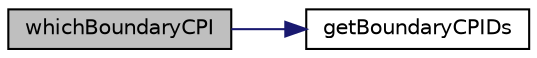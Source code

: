 digraph "whichBoundaryCPI"
{
  bgcolor="transparent";
  edge [fontname="Helvetica",fontsize="10",labelfontname="Helvetica",labelfontsize="10"];
  node [fontname="Helvetica",fontsize="10",shape=record];
  rankdir="LR";
  Node1 [label="whichBoundaryCPI",height=0.2,width=0.4,color="black", fillcolor="grey75", style="filled" fontcolor="black"];
  Node1 -> Node2 [color="midnightblue",fontsize="10",style="solid",fontname="Helvetica"];
  Node2 [label="getBoundaryCPIDs",height=0.2,width=0.4,color="black",URL="$classFoam_1_1NURBS3DSurface.html#aa70b75a9033c51fa2aeb10a09c4ad2af",tooltip="Get IDs of boundary control points. "];
}
